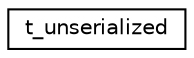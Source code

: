 digraph "Graphical Class Hierarchy"
{
  edge [fontname="Helvetica",fontsize="10",labelfontname="Helvetica",labelfontsize="10"];
  node [fontname="Helvetica",fontsize="10",shape=record];
  rankdir="LR";
  Node0 [label="t_unserialized",height=0.2,width=0.4,color="black", fillcolor="white", style="filled",URL="$structt__unserialized.html"];
}
